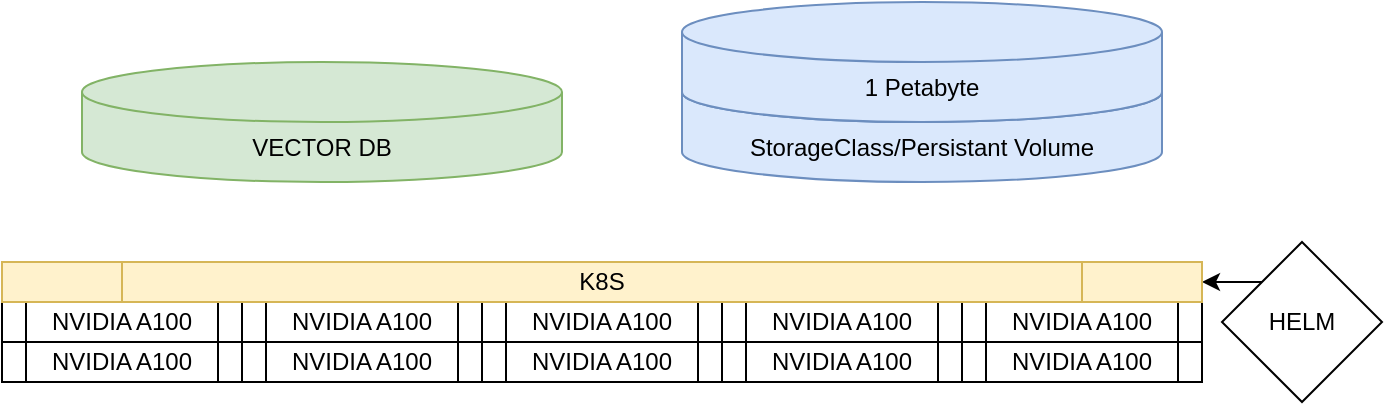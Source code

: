 <mxfile version="23.1.5" type="device">
  <diagram name="Page-1" id="OiCi1RUJliB-XmCjYWHK">
    <mxGraphModel dx="2782" dy="683" grid="0" gridSize="10" guides="1" tooltips="1" connect="1" arrows="1" fold="1" page="1" pageScale="1" pageWidth="850" pageHeight="1100" math="0" shadow="0">
      <root>
        <mxCell id="0" />
        <mxCell id="1" parent="0" />
        <mxCell id="sOnCqrmDb3nC8XlJDK9Z-1" value="VECTOR DB" style="shape=cylinder3;whiteSpace=wrap;html=1;boundedLbl=1;backgroundOutline=1;size=15;fillColor=#d5e8d4;strokeColor=#82b366;" parent="1" vertex="1">
          <mxGeometry x="140" y="430" width="240" height="60" as="geometry" />
        </mxCell>
        <mxCell id="0rn9-5FddlvMtnh7olx--13" style="edgeStyle=orthogonalEdgeStyle;rounded=0;orthogonalLoop=1;jettySize=auto;html=1;exitX=0;exitY=0;exitDx=0;exitDy=0;entryX=1;entryY=0.5;entryDx=0;entryDy=0;" edge="1" parent="1" source="sOnCqrmDb3nC8XlJDK9Z-5" target="0rn9-5FddlvMtnh7olx--12">
          <mxGeometry relative="1" as="geometry" />
        </mxCell>
        <mxCell id="sOnCqrmDb3nC8XlJDK9Z-5" value="HELM" style="rhombus;whiteSpace=wrap;html=1;" parent="1" vertex="1">
          <mxGeometry x="710" y="520" width="80" height="80" as="geometry" />
        </mxCell>
        <mxCell id="sOnCqrmDb3nC8XlJDK9Z-20" value="NVIDIA A100" style="shape=process;whiteSpace=wrap;html=1;backgroundOutline=1;" parent="1" vertex="1">
          <mxGeometry x="100" y="550" width="120" height="20" as="geometry" />
        </mxCell>
        <mxCell id="0rn9-5FddlvMtnh7olx--1" value="NVIDIA A100" style="shape=process;whiteSpace=wrap;html=1;backgroundOutline=1;" vertex="1" parent="1">
          <mxGeometry x="220" y="550" width="120" height="20" as="geometry" />
        </mxCell>
        <mxCell id="0rn9-5FddlvMtnh7olx--2" value="NVIDIA A100" style="shape=process;whiteSpace=wrap;html=1;backgroundOutline=1;" vertex="1" parent="1">
          <mxGeometry x="340" y="550" width="120" height="20" as="geometry" />
        </mxCell>
        <mxCell id="0rn9-5FddlvMtnh7olx--3" value="NVIDIA A100" style="shape=process;whiteSpace=wrap;html=1;backgroundOutline=1;" vertex="1" parent="1">
          <mxGeometry x="460" y="550" width="120" height="20" as="geometry" />
        </mxCell>
        <mxCell id="0rn9-5FddlvMtnh7olx--4" value="NVIDIA A100" style="shape=process;whiteSpace=wrap;html=1;backgroundOutline=1;" vertex="1" parent="1">
          <mxGeometry x="100" y="570" width="120" height="20" as="geometry" />
        </mxCell>
        <mxCell id="0rn9-5FddlvMtnh7olx--5" value="NVIDIA A100" style="shape=process;whiteSpace=wrap;html=1;backgroundOutline=1;" vertex="1" parent="1">
          <mxGeometry x="220" y="570" width="120" height="20" as="geometry" />
        </mxCell>
        <mxCell id="0rn9-5FddlvMtnh7olx--6" value="NVIDIA A100" style="shape=process;whiteSpace=wrap;html=1;backgroundOutline=1;" vertex="1" parent="1">
          <mxGeometry x="340" y="570" width="120" height="20" as="geometry" />
        </mxCell>
        <mxCell id="0rn9-5FddlvMtnh7olx--7" value="NVIDIA A100" style="shape=process;whiteSpace=wrap;html=1;backgroundOutline=1;" vertex="1" parent="1">
          <mxGeometry x="460" y="570" width="120" height="20" as="geometry" />
        </mxCell>
        <mxCell id="0rn9-5FddlvMtnh7olx--8" value="NVIDIA A100" style="shape=process;whiteSpace=wrap;html=1;backgroundOutline=1;" vertex="1" parent="1">
          <mxGeometry x="580" y="570" width="120" height="20" as="geometry" />
        </mxCell>
        <mxCell id="0rn9-5FddlvMtnh7olx--9" value="NVIDIA A100" style="shape=process;whiteSpace=wrap;html=1;backgroundOutline=1;" vertex="1" parent="1">
          <mxGeometry x="580" y="550" width="120" height="20" as="geometry" />
        </mxCell>
        <mxCell id="0rn9-5FddlvMtnh7olx--12" value="K8S" style="shape=process;whiteSpace=wrap;html=1;backgroundOutline=1;fillColor=#fff2cc;strokeColor=#d6b656;" vertex="1" parent="1">
          <mxGeometry x="100" y="530" width="600" height="20" as="geometry" />
        </mxCell>
        <mxCell id="0rn9-5FddlvMtnh7olx--14" value="StorageClass/Persistant Volume" style="shape=cylinder3;whiteSpace=wrap;html=1;boundedLbl=1;backgroundOutline=1;size=15;fillColor=#dae8fc;strokeColor=#6c8ebf;" vertex="1" parent="1">
          <mxGeometry x="440" y="430" width="240" height="60" as="geometry" />
        </mxCell>
        <mxCell id="0rn9-5FddlvMtnh7olx--15" value="1 Petabyte" style="shape=cylinder3;whiteSpace=wrap;html=1;boundedLbl=1;backgroundOutline=1;size=15;fillColor=#dae8fc;strokeColor=#6c8ebf;" vertex="1" parent="1">
          <mxGeometry x="440" y="400" width="240" height="60" as="geometry" />
        </mxCell>
      </root>
    </mxGraphModel>
  </diagram>
</mxfile>
